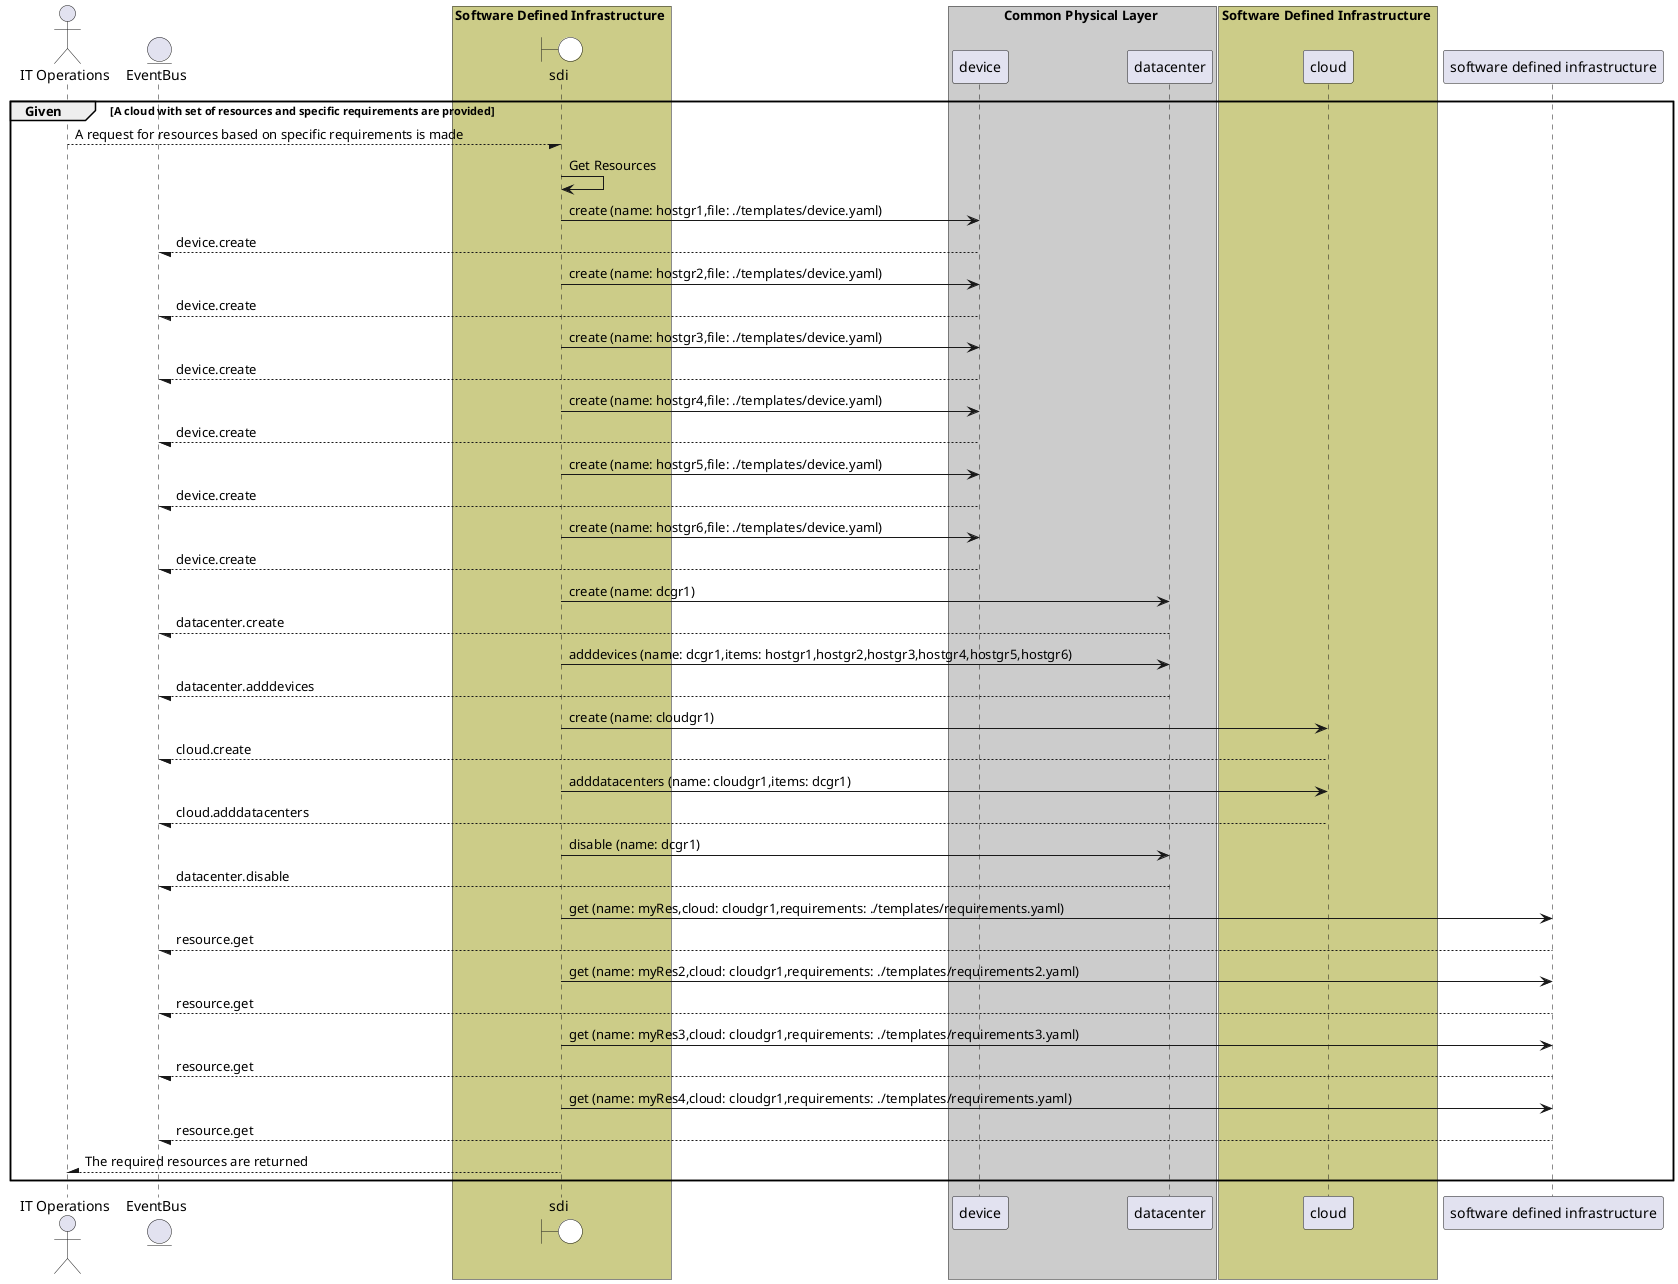 @startuml


actor "IT Operations"


entity EventBus

box Software Defined Infrastructure #cccc88
    boundary sdi #white
end box


box Common Physical Layer #cccccc
            participant device
            participant datacenter
    end box

box Software Defined Infrastructure #cccc88
            participant cloud
    end box

group Given [A cloud with set of resources and specific requirements are provided]

"IT Operations" --/ sdi: A request for resources based on specific requirements is made
"sdi" -> sdi: Get Resources

    sdi -> "device": create (name: hostgr1,file: ./templates/device.yaml)

    "device" --/ EventBus: device.create

    sdi -> "device": create (name: hostgr2,file: ./templates/device.yaml)

    "device" --/ EventBus: device.create

    sdi -> "device": create (name: hostgr3,file: ./templates/device.yaml)

    "device" --/ EventBus: device.create

    sdi -> "device": create (name: hostgr4,file: ./templates/device.yaml)

    "device" --/ EventBus: device.create

    sdi -> "device": create (name: hostgr5,file: ./templates/device.yaml)

    "device" --/ EventBus: device.create

    sdi -> "device": create (name: hostgr6,file: ./templates/device.yaml)

    "device" --/ EventBus: device.create

    sdi -> "datacenter": create (name: dcgr1)

    "datacenter" --/ EventBus: datacenter.create

    sdi -> "datacenter": adddevices (name: dcgr1,items: hostgr1,hostgr2,hostgr3,hostgr4,hostgr5,hostgr6)

    "datacenter" --/ EventBus: datacenter.adddevices

    sdi -> "cloud": create (name: cloudgr1)

    "cloud" --/ EventBus: cloud.create

    sdi -> "cloud": adddatacenters (name: cloudgr1,items: dcgr1)

    "cloud" --/ EventBus: cloud.adddatacenters

    sdi -> "datacenter": disable (name: dcgr1)

    "datacenter" --/ EventBus: datacenter.disable

    sdi -> "software defined infrastructure": get (name: myRes,cloud: cloudgr1,requirements: ./templates/requirements.yaml)

    "software defined infrastructure" --/ EventBus: resource.get

    sdi -> "software defined infrastructure": get (name: myRes2,cloud: cloudgr1,requirements: ./templates/requirements2.yaml)

    "software defined infrastructure" --/ EventBus: resource.get

    sdi -> "software defined infrastructure": get (name: myRes3,cloud: cloudgr1,requirements: ./templates/requirements3.yaml)

    "software defined infrastructure" --/ EventBus: resource.get

    sdi -> "software defined infrastructure": get (name: myRes4,cloud: cloudgr1,requirements: ./templates/requirements.yaml)

    "software defined infrastructure" --/ EventBus: resource.get



"IT Operations" /-- sdi: The required resources are returned


end

@enduml
